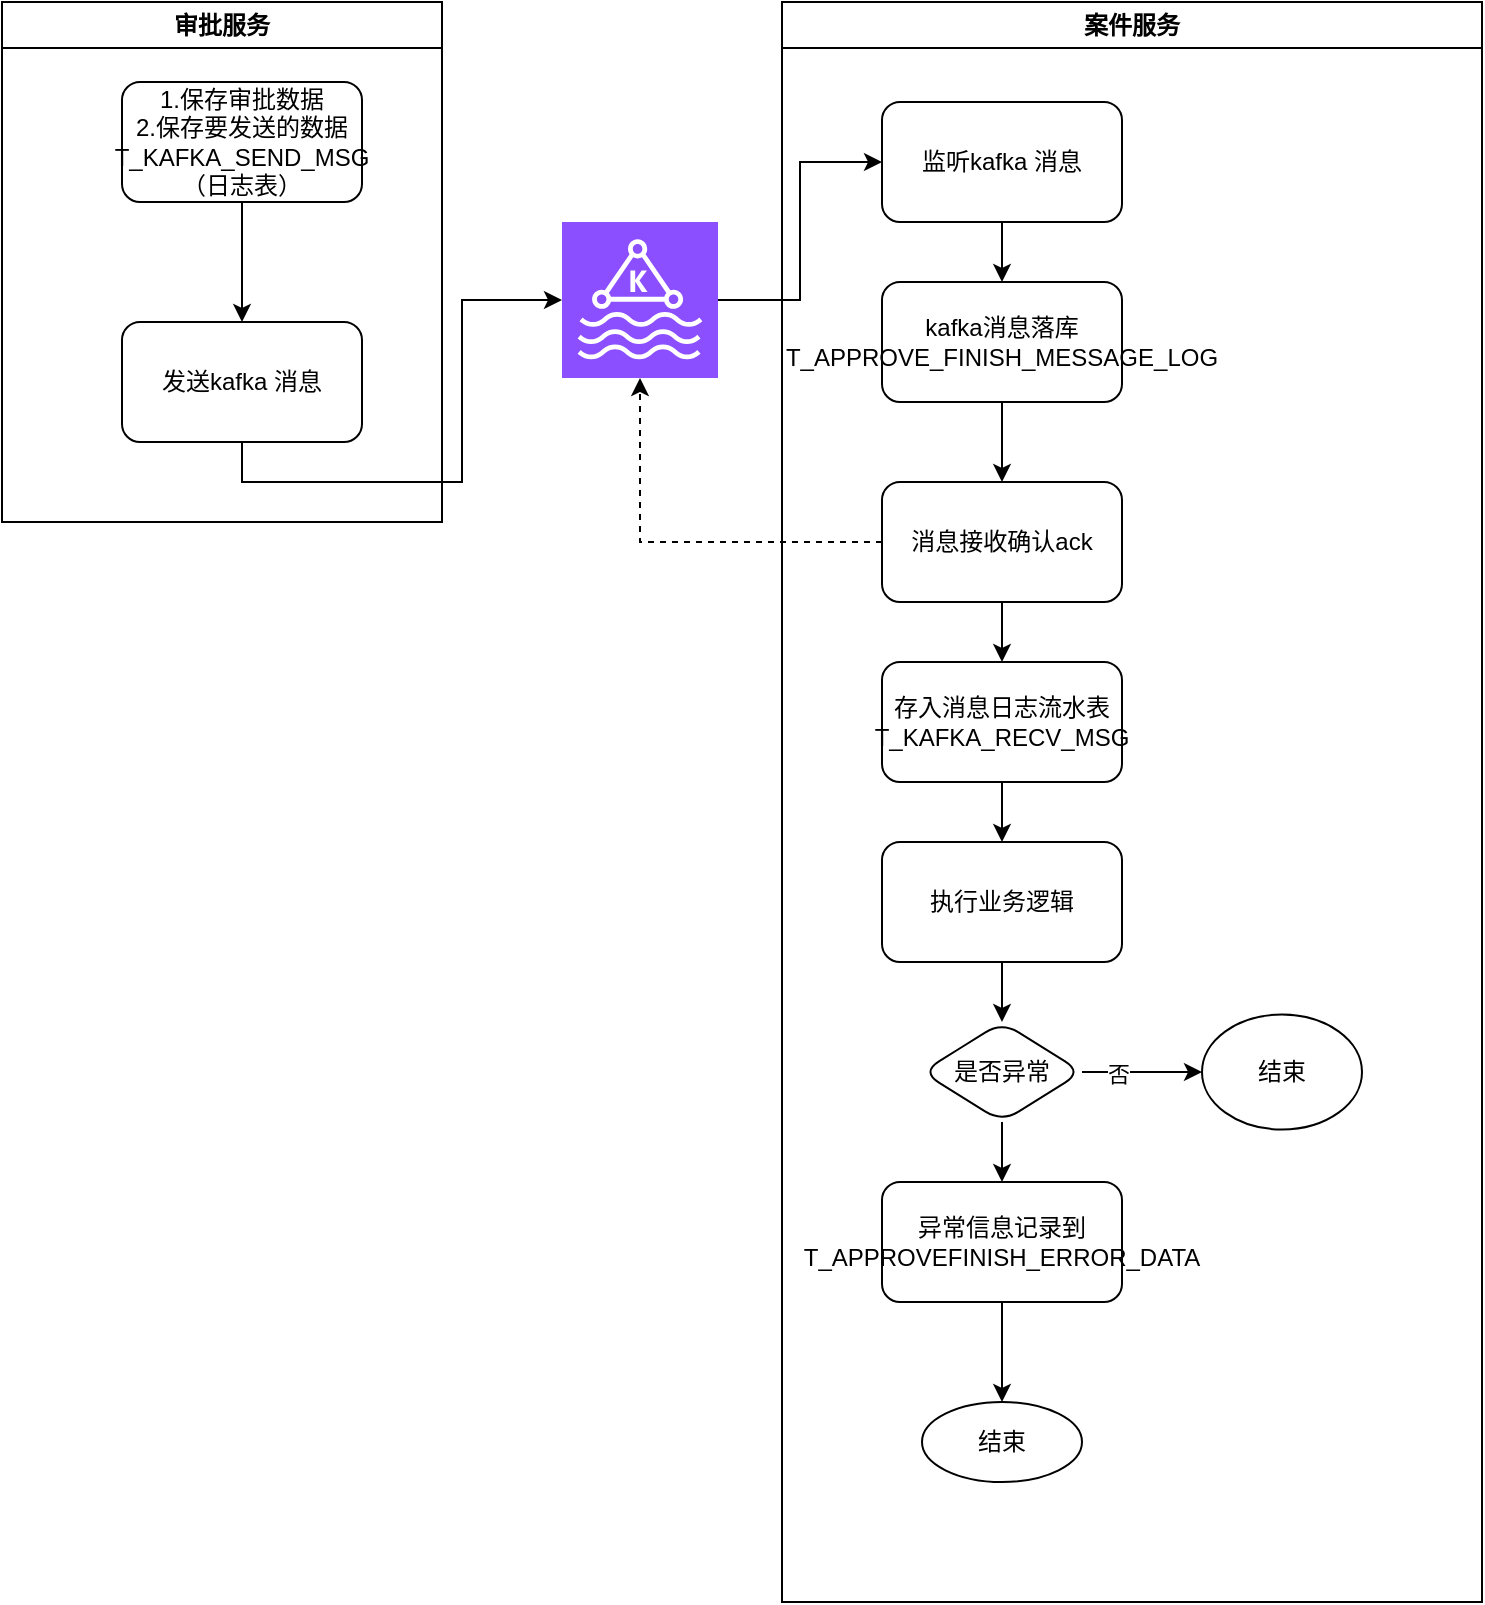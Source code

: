 <mxfile version="21.8.0" type="github">
  <diagram name="第 1 页" id="nvpzna9e1GnrQh9cRXuR">
    <mxGraphModel dx="1562" dy="862" grid="1" gridSize="10" guides="1" tooltips="1" connect="1" arrows="1" fold="1" page="1" pageScale="1" pageWidth="827" pageHeight="1169" math="0" shadow="0">
      <root>
        <mxCell id="0" />
        <mxCell id="1" parent="0" />
        <mxCell id="T2e1q8e19z0jkwDY4RHi-17" style="edgeStyle=orthogonalEdgeStyle;rounded=0;orthogonalLoop=1;jettySize=auto;html=1;entryX=0.5;entryY=0;entryDx=0;entryDy=0;" edge="1" parent="1" source="T2e1q8e19z0jkwDY4RHi-14" target="T2e1q8e19z0jkwDY4RHi-15">
          <mxGeometry relative="1" as="geometry" />
        </mxCell>
        <mxCell id="T2e1q8e19z0jkwDY4RHi-14" value="1.保存审批数据&lt;br&gt;2.保存要发送的数据&lt;br&gt;T_KAFKA_SEND_MSG（日志表）" style="rounded=1;whiteSpace=wrap;html=1;" vertex="1" parent="1">
          <mxGeometry x="120" y="220" width="120" height="60" as="geometry" />
        </mxCell>
        <mxCell id="T2e1q8e19z0jkwDY4RHi-18" style="edgeStyle=orthogonalEdgeStyle;rounded=0;orthogonalLoop=1;jettySize=auto;html=1;exitX=0.5;exitY=1;exitDx=0;exitDy=0;" edge="1" parent="1" source="T2e1q8e19z0jkwDY4RHi-15" target="T2e1q8e19z0jkwDY4RHi-16">
          <mxGeometry relative="1" as="geometry" />
        </mxCell>
        <mxCell id="T2e1q8e19z0jkwDY4RHi-15" value="发送kafka 消息" style="rounded=1;whiteSpace=wrap;html=1;" vertex="1" parent="1">
          <mxGeometry x="120" y="340" width="120" height="60" as="geometry" />
        </mxCell>
        <mxCell id="T2e1q8e19z0jkwDY4RHi-23" style="edgeStyle=orthogonalEdgeStyle;rounded=0;orthogonalLoop=1;jettySize=auto;html=1;exitX=1;exitY=0.5;exitDx=0;exitDy=0;exitPerimeter=0;entryX=0;entryY=0.5;entryDx=0;entryDy=0;" edge="1" parent="1" source="T2e1q8e19z0jkwDY4RHi-16" target="T2e1q8e19z0jkwDY4RHi-22">
          <mxGeometry relative="1" as="geometry" />
        </mxCell>
        <mxCell id="T2e1q8e19z0jkwDY4RHi-16" value="" style="sketch=0;points=[[0,0,0],[0.25,0,0],[0.5,0,0],[0.75,0,0],[1,0,0],[0,1,0],[0.25,1,0],[0.5,1,0],[0.75,1,0],[1,1,0],[0,0.25,0],[0,0.5,0],[0,0.75,0],[1,0.25,0],[1,0.5,0],[1,0.75,0]];outlineConnect=0;fontColor=#232F3E;fillColor=#8C4FFF;strokeColor=#ffffff;dashed=0;verticalLabelPosition=bottom;verticalAlign=top;align=center;html=1;fontSize=12;fontStyle=0;aspect=fixed;shape=mxgraph.aws4.resourceIcon;resIcon=mxgraph.aws4.managed_streaming_for_kafka;" vertex="1" parent="1">
          <mxGeometry x="340" y="290" width="78" height="78" as="geometry" />
        </mxCell>
        <mxCell id="T2e1q8e19z0jkwDY4RHi-20" value="审批服务" style="swimlane;whiteSpace=wrap;html=1;" vertex="1" parent="1">
          <mxGeometry x="60" y="180" width="220" height="260" as="geometry" />
        </mxCell>
        <mxCell id="T2e1q8e19z0jkwDY4RHi-21" value="案件服务" style="swimlane;whiteSpace=wrap;html=1;movable=1;resizable=1;rotatable=1;deletable=1;editable=1;locked=0;connectable=1;" vertex="1" parent="1">
          <mxGeometry x="450" y="180" width="350" height="800" as="geometry" />
        </mxCell>
        <mxCell id="T2e1q8e19z0jkwDY4RHi-27" style="edgeStyle=orthogonalEdgeStyle;rounded=0;orthogonalLoop=1;jettySize=auto;html=1;exitX=0.5;exitY=1;exitDx=0;exitDy=0;entryX=0.5;entryY=0;entryDx=0;entryDy=0;" edge="1" parent="T2e1q8e19z0jkwDY4RHi-21" source="T2e1q8e19z0jkwDY4RHi-22" target="T2e1q8e19z0jkwDY4RHi-25">
          <mxGeometry relative="1" as="geometry" />
        </mxCell>
        <mxCell id="T2e1q8e19z0jkwDY4RHi-22" value="监听kafka 消息" style="rounded=1;whiteSpace=wrap;html=1;" vertex="1" parent="T2e1q8e19z0jkwDY4RHi-21">
          <mxGeometry x="50" y="50" width="120" height="60" as="geometry" />
        </mxCell>
        <mxCell id="T2e1q8e19z0jkwDY4RHi-29" value="" style="edgeStyle=orthogonalEdgeStyle;rounded=0;orthogonalLoop=1;jettySize=auto;html=1;" edge="1" parent="T2e1q8e19z0jkwDY4RHi-21" source="T2e1q8e19z0jkwDY4RHi-25" target="T2e1q8e19z0jkwDY4RHi-28">
          <mxGeometry relative="1" as="geometry" />
        </mxCell>
        <mxCell id="T2e1q8e19z0jkwDY4RHi-25" value="kafka消息落库&lt;br&gt;T_APPROVE_FINISH_MESSAGE_LOG" style="rounded=1;whiteSpace=wrap;html=1;" vertex="1" parent="T2e1q8e19z0jkwDY4RHi-21">
          <mxGeometry x="50" y="140" width="120" height="60" as="geometry" />
        </mxCell>
        <mxCell id="T2e1q8e19z0jkwDY4RHi-32" value="" style="edgeStyle=orthogonalEdgeStyle;rounded=0;orthogonalLoop=1;jettySize=auto;html=1;" edge="1" parent="T2e1q8e19z0jkwDY4RHi-21" source="T2e1q8e19z0jkwDY4RHi-28" target="T2e1q8e19z0jkwDY4RHi-31">
          <mxGeometry relative="1" as="geometry" />
        </mxCell>
        <mxCell id="T2e1q8e19z0jkwDY4RHi-28" value="消息接收确认ack" style="whiteSpace=wrap;html=1;rounded=1;" vertex="1" parent="T2e1q8e19z0jkwDY4RHi-21">
          <mxGeometry x="50" y="240" width="120" height="60" as="geometry" />
        </mxCell>
        <mxCell id="T2e1q8e19z0jkwDY4RHi-34" value="" style="edgeStyle=orthogonalEdgeStyle;rounded=0;orthogonalLoop=1;jettySize=auto;html=1;" edge="1" parent="T2e1q8e19z0jkwDY4RHi-21" source="T2e1q8e19z0jkwDY4RHi-31" target="T2e1q8e19z0jkwDY4RHi-33">
          <mxGeometry relative="1" as="geometry" />
        </mxCell>
        <mxCell id="T2e1q8e19z0jkwDY4RHi-31" value="存入消息日志流水表&lt;br&gt;T_KAFKA_RECV_MSG" style="rounded=1;whiteSpace=wrap;html=1;" vertex="1" parent="T2e1q8e19z0jkwDY4RHi-21">
          <mxGeometry x="50" y="330" width="120" height="60" as="geometry" />
        </mxCell>
        <mxCell id="T2e1q8e19z0jkwDY4RHi-36" value="" style="edgeStyle=orthogonalEdgeStyle;rounded=0;orthogonalLoop=1;jettySize=auto;html=1;" edge="1" parent="T2e1q8e19z0jkwDY4RHi-21" source="T2e1q8e19z0jkwDY4RHi-33" target="T2e1q8e19z0jkwDY4RHi-35">
          <mxGeometry relative="1" as="geometry" />
        </mxCell>
        <mxCell id="T2e1q8e19z0jkwDY4RHi-33" value="执行业务逻辑" style="whiteSpace=wrap;html=1;rounded=1;" vertex="1" parent="T2e1q8e19z0jkwDY4RHi-21">
          <mxGeometry x="50" y="420" width="120" height="60" as="geometry" />
        </mxCell>
        <mxCell id="T2e1q8e19z0jkwDY4RHi-38" value="" style="edgeStyle=orthogonalEdgeStyle;rounded=0;orthogonalLoop=1;jettySize=auto;html=1;" edge="1" parent="T2e1q8e19z0jkwDY4RHi-21" source="T2e1q8e19z0jkwDY4RHi-35">
          <mxGeometry relative="1" as="geometry">
            <mxPoint x="210" y="535" as="targetPoint" />
          </mxGeometry>
        </mxCell>
        <mxCell id="T2e1q8e19z0jkwDY4RHi-39" value="否" style="edgeLabel;html=1;align=center;verticalAlign=middle;resizable=0;points=[];" vertex="1" connectable="0" parent="T2e1q8e19z0jkwDY4RHi-38">
          <mxGeometry x="-0.407" y="-1" relative="1" as="geometry">
            <mxPoint as="offset" />
          </mxGeometry>
        </mxCell>
        <mxCell id="T2e1q8e19z0jkwDY4RHi-42" value="" style="edgeStyle=orthogonalEdgeStyle;rounded=0;orthogonalLoop=1;jettySize=auto;html=1;" edge="1" parent="T2e1q8e19z0jkwDY4RHi-21" source="T2e1q8e19z0jkwDY4RHi-35" target="T2e1q8e19z0jkwDY4RHi-41">
          <mxGeometry relative="1" as="geometry" />
        </mxCell>
        <mxCell id="T2e1q8e19z0jkwDY4RHi-35" value="是否异常" style="rhombus;whiteSpace=wrap;html=1;rounded=1;" vertex="1" parent="T2e1q8e19z0jkwDY4RHi-21">
          <mxGeometry x="70" y="510" width="80" height="50" as="geometry" />
        </mxCell>
        <mxCell id="T2e1q8e19z0jkwDY4RHi-40" value="结束" style="ellipse;whiteSpace=wrap;html=1;" vertex="1" parent="T2e1q8e19z0jkwDY4RHi-21">
          <mxGeometry x="210" y="506.25" width="80" height="57.5" as="geometry" />
        </mxCell>
        <mxCell id="T2e1q8e19z0jkwDY4RHi-44" value="" style="edgeStyle=orthogonalEdgeStyle;rounded=0;orthogonalLoop=1;jettySize=auto;html=1;" edge="1" parent="T2e1q8e19z0jkwDY4RHi-21" source="T2e1q8e19z0jkwDY4RHi-41" target="T2e1q8e19z0jkwDY4RHi-43">
          <mxGeometry relative="1" as="geometry" />
        </mxCell>
        <mxCell id="T2e1q8e19z0jkwDY4RHi-41" value="异常信息记录到&lt;br&gt;T_APPROVEFINISH_ERROR_DATA" style="whiteSpace=wrap;html=1;rounded=1;" vertex="1" parent="T2e1q8e19z0jkwDY4RHi-21">
          <mxGeometry x="50" y="590" width="120" height="60" as="geometry" />
        </mxCell>
        <mxCell id="T2e1q8e19z0jkwDY4RHi-43" value="结束" style="ellipse;whiteSpace=wrap;html=1;rounded=1;" vertex="1" parent="T2e1q8e19z0jkwDY4RHi-21">
          <mxGeometry x="70" y="700" width="80" height="40" as="geometry" />
        </mxCell>
        <mxCell id="T2e1q8e19z0jkwDY4RHi-30" style="edgeStyle=orthogonalEdgeStyle;rounded=0;orthogonalLoop=1;jettySize=auto;html=1;exitX=0;exitY=0.5;exitDx=0;exitDy=0;dashed=1;" edge="1" parent="1" source="T2e1q8e19z0jkwDY4RHi-28" target="T2e1q8e19z0jkwDY4RHi-16">
          <mxGeometry relative="1" as="geometry" />
        </mxCell>
      </root>
    </mxGraphModel>
  </diagram>
</mxfile>
